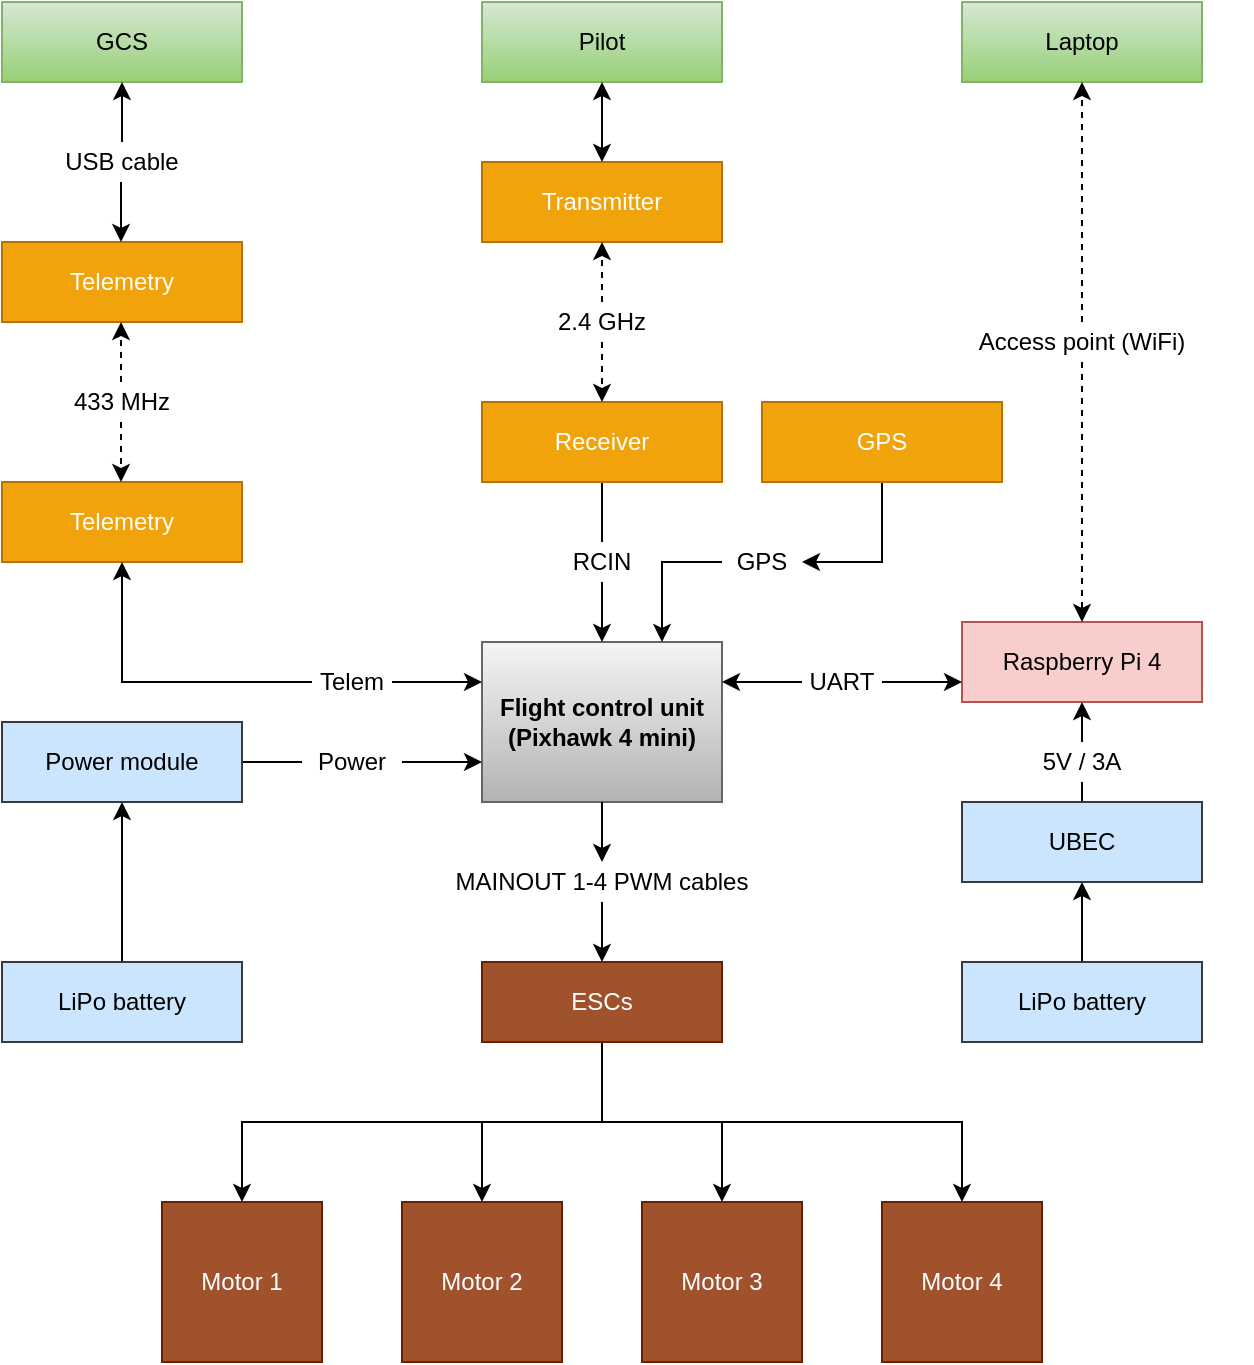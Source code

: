 <mxfile version="13.9.9" type="device"><diagram id="QRiczbJw5ZGmbl1pIXuY" name="Page-1"><mxGraphModel dx="689" dy="534" grid="0" gridSize="10" guides="1" tooltips="1" connect="1" arrows="1" fold="1" page="1" pageScale="1" pageWidth="850" pageHeight="1100" math="0" shadow="0"><root><mxCell id="0"/><mxCell id="1" parent="0"/><mxCell id="sk7hf0EKisKR4dPthY-C-1" value="GCS" style="rounded=0;whiteSpace=wrap;html=1;gradientColor=#97d077;fillColor=#d5e8d4;strokeColor=#82b366;" vertex="1" parent="1"><mxGeometry x="80" y="40" width="120" height="40" as="geometry"/></mxCell><mxCell id="sk7hf0EKisKR4dPthY-C-3" value="Telemetry" style="rounded=0;whiteSpace=wrap;html=1;fillColor=#f0a30a;strokeColor=#BD7000;fontColor=#ffffff;" vertex="1" parent="1"><mxGeometry x="80" y="160" width="120" height="40" as="geometry"/></mxCell><mxCell id="sk7hf0EKisKR4dPthY-C-10" value="USB cable" style="text;html=1;strokeColor=none;fillColor=none;align=center;verticalAlign=middle;whiteSpace=wrap;rounded=0;" vertex="1" parent="1"><mxGeometry x="105" y="110" width="70" height="20" as="geometry"/></mxCell><mxCell id="sk7hf0EKisKR4dPthY-C-12" value="" style="endArrow=classic;html=1;entryX=0.5;entryY=1;entryDx=0;entryDy=0;exitX=0.5;exitY=0;exitDx=0;exitDy=0;" edge="1" parent="1" source="sk7hf0EKisKR4dPthY-C-10" target="sk7hf0EKisKR4dPthY-C-1"><mxGeometry width="50" height="50" relative="1" as="geometry"><mxPoint x="270" y="120" as="sourcePoint"/><mxPoint x="320" y="70" as="targetPoint"/></mxGeometry></mxCell><mxCell id="sk7hf0EKisKR4dPthY-C-13" value="" style="endArrow=classic;html=1;entryX=0.5;entryY=1;entryDx=0;entryDy=0;exitX=0.5;exitY=0;exitDx=0;exitDy=0;" edge="1" parent="1"><mxGeometry width="50" height="50" relative="1" as="geometry"><mxPoint x="139.5" y="130" as="sourcePoint"/><mxPoint x="139.5" y="160" as="targetPoint"/></mxGeometry></mxCell><mxCell id="sk7hf0EKisKR4dPthY-C-14" value="Telemetry" style="rounded=0;whiteSpace=wrap;html=1;fillColor=#f0a30a;strokeColor=#BD7000;fontColor=#ffffff;" vertex="1" parent="1"><mxGeometry x="80" y="280" width="120" height="40" as="geometry"/></mxCell><mxCell id="sk7hf0EKisKR4dPthY-C-15" value="433 MHz" style="text;html=1;strokeColor=none;fillColor=none;align=center;verticalAlign=middle;whiteSpace=wrap;rounded=0;" vertex="1" parent="1"><mxGeometry x="105" y="230" width="70" height="20" as="geometry"/></mxCell><mxCell id="sk7hf0EKisKR4dPthY-C-16" value="" style="endArrow=classic;html=1;entryX=0.5;entryY=1;entryDx=0;entryDy=0;exitX=0.5;exitY=0;exitDx=0;exitDy=0;dashed=1;" edge="1" parent="1"><mxGeometry width="50" height="50" relative="1" as="geometry"><mxPoint x="139.5" y="230" as="sourcePoint"/><mxPoint x="139.5" y="200" as="targetPoint"/></mxGeometry></mxCell><mxCell id="sk7hf0EKisKR4dPthY-C-17" value="" style="endArrow=classic;html=1;entryX=0.5;entryY=1;entryDx=0;entryDy=0;exitX=0.5;exitY=0;exitDx=0;exitDy=0;dashed=1;" edge="1" parent="1"><mxGeometry width="50" height="50" relative="1" as="geometry"><mxPoint x="139.5" y="250" as="sourcePoint"/><mxPoint x="139.5" y="280" as="targetPoint"/></mxGeometry></mxCell><mxCell id="sk7hf0EKisKR4dPthY-C-18" value="Pilot" style="rounded=0;whiteSpace=wrap;html=1;gradientColor=#97d077;fillColor=#d5e8d4;strokeColor=#82b366;" vertex="1" parent="1"><mxGeometry x="320" y="40" width="120" height="40" as="geometry"/></mxCell><mxCell id="sk7hf0EKisKR4dPthY-C-19" value="Transmitter" style="rounded=0;whiteSpace=wrap;html=1;fillColor=#f0a30a;strokeColor=#BD7000;fontColor=#ffffff;" vertex="1" parent="1"><mxGeometry x="320" y="120" width="120" height="40" as="geometry"/></mxCell><mxCell id="sk7hf0EKisKR4dPthY-C-108" style="edgeStyle=orthogonalEdgeStyle;rounded=0;orthogonalLoop=1;jettySize=auto;html=1;exitX=0.5;exitY=1;exitDx=0;exitDy=0;entryX=0.5;entryY=0;entryDx=0;entryDy=0;endArrow=none;endFill=0;strokeWidth=1;" edge="1" parent="1" source="sk7hf0EKisKR4dPthY-C-23" target="sk7hf0EKisKR4dPthY-C-38"><mxGeometry relative="1" as="geometry"/></mxCell><mxCell id="sk7hf0EKisKR4dPthY-C-23" value="Receiver" style="rounded=0;whiteSpace=wrap;html=1;fillColor=#f0a30a;strokeColor=#BD7000;fontColor=#ffffff;" vertex="1" parent="1"><mxGeometry x="320" y="240" width="120" height="40" as="geometry"/></mxCell><mxCell id="sk7hf0EKisKR4dPthY-C-109" style="edgeStyle=orthogonalEdgeStyle;rounded=0;orthogonalLoop=1;jettySize=auto;html=1;exitX=0.5;exitY=1;exitDx=0;exitDy=0;entryX=0.5;entryY=0;entryDx=0;entryDy=0;endArrow=classic;endFill=1;strokeWidth=1;dashed=1;" edge="1" parent="1" source="sk7hf0EKisKR4dPthY-C-24" target="sk7hf0EKisKR4dPthY-C-23"><mxGeometry relative="1" as="geometry"/></mxCell><mxCell id="sk7hf0EKisKR4dPthY-C-24" value="2.4 GHz" style="text;html=1;strokeColor=none;fillColor=none;align=center;verticalAlign=middle;whiteSpace=wrap;rounded=0;" vertex="1" parent="1"><mxGeometry x="345" y="190" width="70" height="20" as="geometry"/></mxCell><mxCell id="sk7hf0EKisKR4dPthY-C-115" style="edgeStyle=orthogonalEdgeStyle;rounded=0;orthogonalLoop=1;jettySize=auto;html=1;exitX=0.5;exitY=1;exitDx=0;exitDy=0;entryX=1;entryY=0.5;entryDx=0;entryDy=0;endArrow=classic;endFill=1;strokeWidth=1;" edge="1" parent="1" source="sk7hf0EKisKR4dPthY-C-27" target="sk7hf0EKisKR4dPthY-C-31"><mxGeometry relative="1" as="geometry"/></mxCell><mxCell id="sk7hf0EKisKR4dPthY-C-27" value="GPS" style="rounded=0;whiteSpace=wrap;html=1;fillColor=#f0a30a;strokeColor=#BD7000;fontColor=#ffffff;" vertex="1" parent="1"><mxGeometry x="460" y="240" width="120" height="40" as="geometry"/></mxCell><mxCell id="sk7hf0EKisKR4dPthY-C-74" style="edgeStyle=orthogonalEdgeStyle;rounded=0;orthogonalLoop=1;jettySize=auto;html=1;entryX=0.5;entryY=0;entryDx=0;entryDy=0;endArrow=classic;endFill=1;" edge="1" parent="1" source="sk7hf0EKisKR4dPthY-C-75" target="sk7hf0EKisKR4dPthY-C-51"><mxGeometry relative="1" as="geometry"/></mxCell><mxCell id="sk7hf0EKisKR4dPthY-C-29" value="&lt;div&gt;&lt;b&gt;Flight control unit&lt;/b&gt;&lt;/div&gt;&lt;div&gt;&lt;b&gt;(Pixhawk 4 mini)&lt;br&gt;&lt;/b&gt;&lt;/div&gt;" style="rounded=0;whiteSpace=wrap;html=1;gradientColor=#b3b3b3;fillColor=#f5f5f5;strokeColor=#666666;" vertex="1" parent="1"><mxGeometry x="320" y="360" width="120" height="80" as="geometry"/></mxCell><mxCell id="sk7hf0EKisKR4dPthY-C-116" style="edgeStyle=orthogonalEdgeStyle;rounded=0;orthogonalLoop=1;jettySize=auto;html=1;exitX=0;exitY=0.5;exitDx=0;exitDy=0;entryX=0.75;entryY=0;entryDx=0;entryDy=0;endArrow=classic;endFill=1;strokeWidth=1;" edge="1" parent="1" source="sk7hf0EKisKR4dPthY-C-31" target="sk7hf0EKisKR4dPthY-C-29"><mxGeometry relative="1" as="geometry"/></mxCell><mxCell id="sk7hf0EKisKR4dPthY-C-31" value="GPS " style="text;html=1;strokeColor=none;fillColor=none;align=center;verticalAlign=middle;whiteSpace=wrap;rounded=0;" vertex="1" parent="1"><mxGeometry x="440" y="310" width="40" height="20" as="geometry"/></mxCell><mxCell id="sk7hf0EKisKR4dPthY-C-107" style="edgeStyle=orthogonalEdgeStyle;rounded=0;orthogonalLoop=1;jettySize=auto;html=1;exitX=1;exitY=0.5;exitDx=0;exitDy=0;entryX=0;entryY=0.25;entryDx=0;entryDy=0;endArrow=classic;endFill=1;strokeWidth=1;" edge="1" parent="1" source="sk7hf0EKisKR4dPthY-C-35" target="sk7hf0EKisKR4dPthY-C-29"><mxGeometry relative="1" as="geometry"/></mxCell><mxCell id="sk7hf0EKisKR4dPthY-C-126" style="edgeStyle=orthogonalEdgeStyle;rounded=0;orthogonalLoop=1;jettySize=auto;html=1;entryX=0.5;entryY=1;entryDx=0;entryDy=0;endArrow=classic;endFill=1;strokeWidth=1;" edge="1" parent="1" source="sk7hf0EKisKR4dPthY-C-35" target="sk7hf0EKisKR4dPthY-C-14"><mxGeometry relative="1" as="geometry"/></mxCell><mxCell id="sk7hf0EKisKR4dPthY-C-35" value="Telem " style="text;html=1;strokeColor=none;fillColor=none;align=center;verticalAlign=middle;whiteSpace=wrap;rounded=0;" vertex="1" parent="1"><mxGeometry x="235" y="370" width="40" height="20" as="geometry"/></mxCell><mxCell id="sk7hf0EKisKR4dPthY-C-125" style="edgeStyle=orthogonalEdgeStyle;rounded=0;orthogonalLoop=1;jettySize=auto;html=1;exitX=0.5;exitY=1;exitDx=0;exitDy=0;entryX=0.5;entryY=0;entryDx=0;entryDy=0;endArrow=classic;endFill=1;strokeWidth=1;" edge="1" parent="1" source="sk7hf0EKisKR4dPthY-C-38" target="sk7hf0EKisKR4dPthY-C-29"><mxGeometry relative="1" as="geometry"/></mxCell><mxCell id="sk7hf0EKisKR4dPthY-C-38" value="RCIN" style="text;html=1;strokeColor=none;fillColor=none;align=center;verticalAlign=middle;whiteSpace=wrap;rounded=0;" vertex="1" parent="1"><mxGeometry x="360" y="310" width="40" height="20" as="geometry"/></mxCell><mxCell id="sk7hf0EKisKR4dPthY-C-45" style="edgeStyle=orthogonalEdgeStyle;rounded=0;orthogonalLoop=1;jettySize=auto;html=1;entryX=0;entryY=0.75;entryDx=0;entryDy=0;endArrow=classic;endFill=1;" edge="1" parent="1" source="sk7hf0EKisKR4dPthY-C-71" target="sk7hf0EKisKR4dPthY-C-29"><mxGeometry relative="1" as="geometry"/></mxCell><mxCell id="sk7hf0EKisKR4dPthY-C-73" style="edgeStyle=orthogonalEdgeStyle;rounded=0;orthogonalLoop=1;jettySize=auto;html=1;exitX=1;exitY=0.5;exitDx=0;exitDy=0;entryX=0;entryY=0.5;entryDx=0;entryDy=0;endArrow=none;endFill=0;" edge="1" parent="1" source="sk7hf0EKisKR4dPthY-C-41" target="sk7hf0EKisKR4dPthY-C-71"><mxGeometry relative="1" as="geometry"/></mxCell><mxCell id="sk7hf0EKisKR4dPthY-C-41" value="Power module" style="rounded=0;whiteSpace=wrap;html=1;fillColor=#cce5ff;strokeColor=#36393d;" vertex="1" parent="1"><mxGeometry x="80" y="400" width="120" height="40" as="geometry"/></mxCell><mxCell id="sk7hf0EKisKR4dPthY-C-47" style="edgeStyle=orthogonalEdgeStyle;rounded=0;orthogonalLoop=1;jettySize=auto;html=1;entryX=0.5;entryY=1;entryDx=0;entryDy=0;endArrow=classic;endFill=1;" edge="1" parent="1" source="sk7hf0EKisKR4dPthY-C-42" target="sk7hf0EKisKR4dPthY-C-41"><mxGeometry relative="1" as="geometry"/></mxCell><mxCell id="sk7hf0EKisKR4dPthY-C-42" value="LiPo battery" style="rounded=0;whiteSpace=wrap;html=1;fillColor=#cce5ff;strokeColor=#36393d;" vertex="1" parent="1"><mxGeometry x="80" y="520" width="120" height="40" as="geometry"/></mxCell><mxCell id="sk7hf0EKisKR4dPthY-C-43" value="Raspberry Pi 4" style="rounded=0;whiteSpace=wrap;html=1;fillColor=#f8cecc;strokeColor=#b85450;" vertex="1" parent="1"><mxGeometry x="560" y="350" width="120" height="40" as="geometry"/></mxCell><mxCell id="sk7hf0EKisKR4dPthY-C-84" style="edgeStyle=orthogonalEdgeStyle;rounded=0;orthogonalLoop=1;jettySize=auto;html=1;exitX=0.5;exitY=0;exitDx=0;exitDy=0;entryX=0.5;entryY=1;entryDx=0;entryDy=0;endArrow=none;endFill=0;strokeWidth=1;" edge="1" parent="1" source="sk7hf0EKisKR4dPthY-C-44" target="sk7hf0EKisKR4dPthY-C-66"><mxGeometry relative="1" as="geometry"/></mxCell><mxCell id="sk7hf0EKisKR4dPthY-C-44" value="UBEC" style="rounded=0;whiteSpace=wrap;html=1;fillColor=#cce5ff;strokeColor=#36393d;" vertex="1" parent="1"><mxGeometry x="560" y="440" width="120" height="40" as="geometry"/></mxCell><mxCell id="sk7hf0EKisKR4dPthY-C-60" style="edgeStyle=orthogonalEdgeStyle;rounded=0;orthogonalLoop=1;jettySize=auto;html=1;exitX=0.5;exitY=0;exitDx=0;exitDy=0;entryX=0.5;entryY=1;entryDx=0;entryDy=0;endArrow=classic;endFill=1;" edge="1" parent="1" source="sk7hf0EKisKR4dPthY-C-50" target="sk7hf0EKisKR4dPthY-C-44"><mxGeometry relative="1" as="geometry"/></mxCell><mxCell id="sk7hf0EKisKR4dPthY-C-50" value="LiPo battery" style="rounded=0;whiteSpace=wrap;html=1;fillColor=#cce5ff;strokeColor=#36393d;" vertex="1" parent="1"><mxGeometry x="560" y="520" width="120" height="40" as="geometry"/></mxCell><mxCell id="sk7hf0EKisKR4dPthY-C-56" style="edgeStyle=orthogonalEdgeStyle;rounded=0;orthogonalLoop=1;jettySize=auto;html=1;entryX=0.5;entryY=0;entryDx=0;entryDy=0;endArrow=classic;endFill=1;" edge="1" parent="1" source="sk7hf0EKisKR4dPthY-C-51" target="sk7hf0EKisKR4dPthY-C-53"><mxGeometry relative="1" as="geometry"><Array as="points"><mxPoint x="380" y="600"/><mxPoint x="200" y="600"/></Array></mxGeometry></mxCell><mxCell id="sk7hf0EKisKR4dPthY-C-57" style="edgeStyle=orthogonalEdgeStyle;rounded=0;orthogonalLoop=1;jettySize=auto;html=1;exitX=0.5;exitY=1;exitDx=0;exitDy=0;entryX=0.5;entryY=0;entryDx=0;entryDy=0;endArrow=classic;endFill=1;" edge="1" parent="1" source="sk7hf0EKisKR4dPthY-C-51" target="sk7hf0EKisKR4dPthY-C-52"><mxGeometry relative="1" as="geometry"><Array as="points"><mxPoint x="380" y="600"/><mxPoint x="560" y="600"/></Array></mxGeometry></mxCell><mxCell id="sk7hf0EKisKR4dPthY-C-58" style="edgeStyle=orthogonalEdgeStyle;rounded=0;orthogonalLoop=1;jettySize=auto;html=1;exitX=0.5;exitY=1;exitDx=0;exitDy=0;endArrow=classic;endFill=1;" edge="1" parent="1" source="sk7hf0EKisKR4dPthY-C-51" target="sk7hf0EKisKR4dPthY-C-55"><mxGeometry relative="1" as="geometry"/></mxCell><mxCell id="sk7hf0EKisKR4dPthY-C-59" style="edgeStyle=orthogonalEdgeStyle;rounded=0;orthogonalLoop=1;jettySize=auto;html=1;exitX=0.5;exitY=1;exitDx=0;exitDy=0;entryX=0.5;entryY=0;entryDx=0;entryDy=0;endArrow=classic;endFill=1;" edge="1" parent="1" source="sk7hf0EKisKR4dPthY-C-51" target="sk7hf0EKisKR4dPthY-C-54"><mxGeometry relative="1" as="geometry"/></mxCell><mxCell id="sk7hf0EKisKR4dPthY-C-51" value="ESCs" style="rounded=0;whiteSpace=wrap;html=1;fillColor=#a0522d;strokeColor=#6D1F00;fontColor=#ffffff;" vertex="1" parent="1"><mxGeometry x="320" y="520" width="120" height="40" as="geometry"/></mxCell><mxCell id="sk7hf0EKisKR4dPthY-C-52" value="Motor 4" style="rounded=0;whiteSpace=wrap;html=1;fillColor=#a0522d;strokeColor=#6D1F00;fontColor=#ffffff;" vertex="1" parent="1"><mxGeometry x="520" y="640" width="80" height="80" as="geometry"/></mxCell><mxCell id="sk7hf0EKisKR4dPthY-C-53" value="Motor 1" style="rounded=0;whiteSpace=wrap;html=1;fillColor=#a0522d;strokeColor=#6D1F00;fontColor=#ffffff;" vertex="1" parent="1"><mxGeometry x="160" y="640" width="80" height="80" as="geometry"/></mxCell><mxCell id="sk7hf0EKisKR4dPthY-C-54" value="Motor 2" style="rounded=0;whiteSpace=wrap;html=1;fillColor=#a0522d;strokeColor=#6D1F00;fontColor=#ffffff;" vertex="1" parent="1"><mxGeometry x="280" y="640" width="80" height="80" as="geometry"/></mxCell><mxCell id="sk7hf0EKisKR4dPthY-C-55" value="Motor 3" style="rounded=0;whiteSpace=wrap;html=1;fillColor=#a0522d;strokeColor=#6D1F00;fontColor=#ffffff;" vertex="1" parent="1"><mxGeometry x="400" y="640" width="80" height="80" as="geometry"/></mxCell><mxCell id="sk7hf0EKisKR4dPthY-C-89" style="edgeStyle=orthogonalEdgeStyle;rounded=0;orthogonalLoop=1;jettySize=auto;html=1;exitX=0;exitY=0.5;exitDx=0;exitDy=0;entryX=1;entryY=0.25;entryDx=0;entryDy=0;endArrow=classic;endFill=1;strokeWidth=1;" edge="1" parent="1" source="sk7hf0EKisKR4dPthY-C-62" target="sk7hf0EKisKR4dPthY-C-29"><mxGeometry relative="1" as="geometry"/></mxCell><mxCell id="sk7hf0EKisKR4dPthY-C-90" style="edgeStyle=orthogonalEdgeStyle;rounded=0;orthogonalLoop=1;jettySize=auto;html=1;entryX=0;entryY=0.75;entryDx=0;entryDy=0;endArrow=classic;endFill=1;strokeWidth=1;" edge="1" parent="1" source="sk7hf0EKisKR4dPthY-C-62" target="sk7hf0EKisKR4dPthY-C-43"><mxGeometry relative="1" as="geometry"/></mxCell><mxCell id="sk7hf0EKisKR4dPthY-C-62" value="UART" style="text;html=1;strokeColor=none;fillColor=none;align=center;verticalAlign=middle;whiteSpace=wrap;rounded=0;" vertex="1" parent="1"><mxGeometry x="480" y="370" width="40" height="20" as="geometry"/></mxCell><mxCell id="sk7hf0EKisKR4dPthY-C-85" style="edgeStyle=orthogonalEdgeStyle;rounded=0;orthogonalLoop=1;jettySize=auto;html=1;exitX=0.5;exitY=0;exitDx=0;exitDy=0;entryX=0.5;entryY=1;entryDx=0;entryDy=0;endArrow=classic;endFill=1;strokeWidth=1;" edge="1" parent="1" source="sk7hf0EKisKR4dPthY-C-66" target="sk7hf0EKisKR4dPthY-C-43"><mxGeometry relative="1" as="geometry"/></mxCell><mxCell id="sk7hf0EKisKR4dPthY-C-66" value="5V / 3A" style="text;html=1;strokeColor=none;fillColor=none;align=center;verticalAlign=middle;whiteSpace=wrap;rounded=0;" vertex="1" parent="1"><mxGeometry x="595" y="410" width="50" height="20" as="geometry"/></mxCell><mxCell id="sk7hf0EKisKR4dPthY-C-71" value="Power" style="text;html=1;strokeColor=none;fillColor=none;align=center;verticalAlign=middle;whiteSpace=wrap;rounded=0;" vertex="1" parent="1"><mxGeometry x="230" y="410" width="50" height="20" as="geometry"/></mxCell><mxCell id="sk7hf0EKisKR4dPthY-C-75" value="MAINOUT 1-4 PWM cables" style="text;html=1;strokeColor=none;fillColor=none;align=center;verticalAlign=middle;whiteSpace=wrap;rounded=0;" vertex="1" parent="1"><mxGeometry x="285" y="470" width="190" height="20" as="geometry"/></mxCell><mxCell id="sk7hf0EKisKR4dPthY-C-76" style="edgeStyle=orthogonalEdgeStyle;rounded=0;orthogonalLoop=1;jettySize=auto;html=1;entryX=0.5;entryY=0;entryDx=0;entryDy=0;endArrow=classic;endFill=1;" edge="1" parent="1" source="sk7hf0EKisKR4dPthY-C-29" target="sk7hf0EKisKR4dPthY-C-75"><mxGeometry relative="1" as="geometry"><mxPoint x="380" y="440" as="sourcePoint"/><mxPoint x="380" y="520" as="targetPoint"/></mxGeometry></mxCell><mxCell id="sk7hf0EKisKR4dPthY-C-91" value="" style="endArrow=classic;startArrow=classic;html=1;strokeWidth=1;entryX=0.5;entryY=1;entryDx=0;entryDy=0;" edge="1" parent="1" target="sk7hf0EKisKR4dPthY-C-18"><mxGeometry width="50" height="50" relative="1" as="geometry"><mxPoint x="380" y="120" as="sourcePoint"/><mxPoint x="410" y="80" as="targetPoint"/><Array as="points"><mxPoint x="380" y="120"/></Array></mxGeometry></mxCell><mxCell id="sk7hf0EKisKR4dPthY-C-92" value="" style="endArrow=classic;html=1;strokeWidth=1;entryX=0.5;entryY=1;entryDx=0;entryDy=0;exitX=0.5;exitY=0;exitDx=0;exitDy=0;dashed=1;" edge="1" parent="1" source="sk7hf0EKisKR4dPthY-C-24" target="sk7hf0EKisKR4dPthY-C-19"><mxGeometry width="50" height="50" relative="1" as="geometry"><mxPoint x="396" y="293" as="sourcePoint"/><mxPoint x="446" y="243" as="targetPoint"/></mxGeometry></mxCell><mxCell id="sk7hf0EKisKR4dPthY-C-104" value="Laptop" style="rounded=0;whiteSpace=wrap;html=1;gradientColor=#97d077;fillColor=#d5e8d4;strokeColor=#82b366;" vertex="1" parent="1"><mxGeometry x="560" y="40" width="120" height="40" as="geometry"/></mxCell><mxCell id="sk7hf0EKisKR4dPthY-C-122" style="edgeStyle=orthogonalEdgeStyle;rounded=0;orthogonalLoop=1;jettySize=auto;html=1;exitX=0.5;exitY=1;exitDx=0;exitDy=0;entryX=0.5;entryY=0;entryDx=0;entryDy=0;endArrow=classic;endFill=1;strokeWidth=1;dashed=1;" edge="1" parent="1" source="sk7hf0EKisKR4dPthY-C-119" target="sk7hf0EKisKR4dPthY-C-43"><mxGeometry relative="1" as="geometry"/></mxCell><mxCell id="sk7hf0EKisKR4dPthY-C-123" style="edgeStyle=orthogonalEdgeStyle;rounded=0;orthogonalLoop=1;jettySize=auto;html=1;exitX=0.5;exitY=0;exitDx=0;exitDy=0;entryX=0.5;entryY=1;entryDx=0;entryDy=0;endArrow=classic;endFill=1;strokeWidth=1;dashed=1;" edge="1" parent="1" source="sk7hf0EKisKR4dPthY-C-119" target="sk7hf0EKisKR4dPthY-C-104"><mxGeometry relative="1" as="geometry"/></mxCell><mxCell id="sk7hf0EKisKR4dPthY-C-119" value="Access point (WiFi)" style="text;html=1;strokeColor=none;fillColor=none;align=center;verticalAlign=middle;whiteSpace=wrap;rounded=0;" vertex="1" parent="1"><mxGeometry x="535" y="200" width="170" height="20" as="geometry"/></mxCell></root></mxGraphModel></diagram></mxfile>